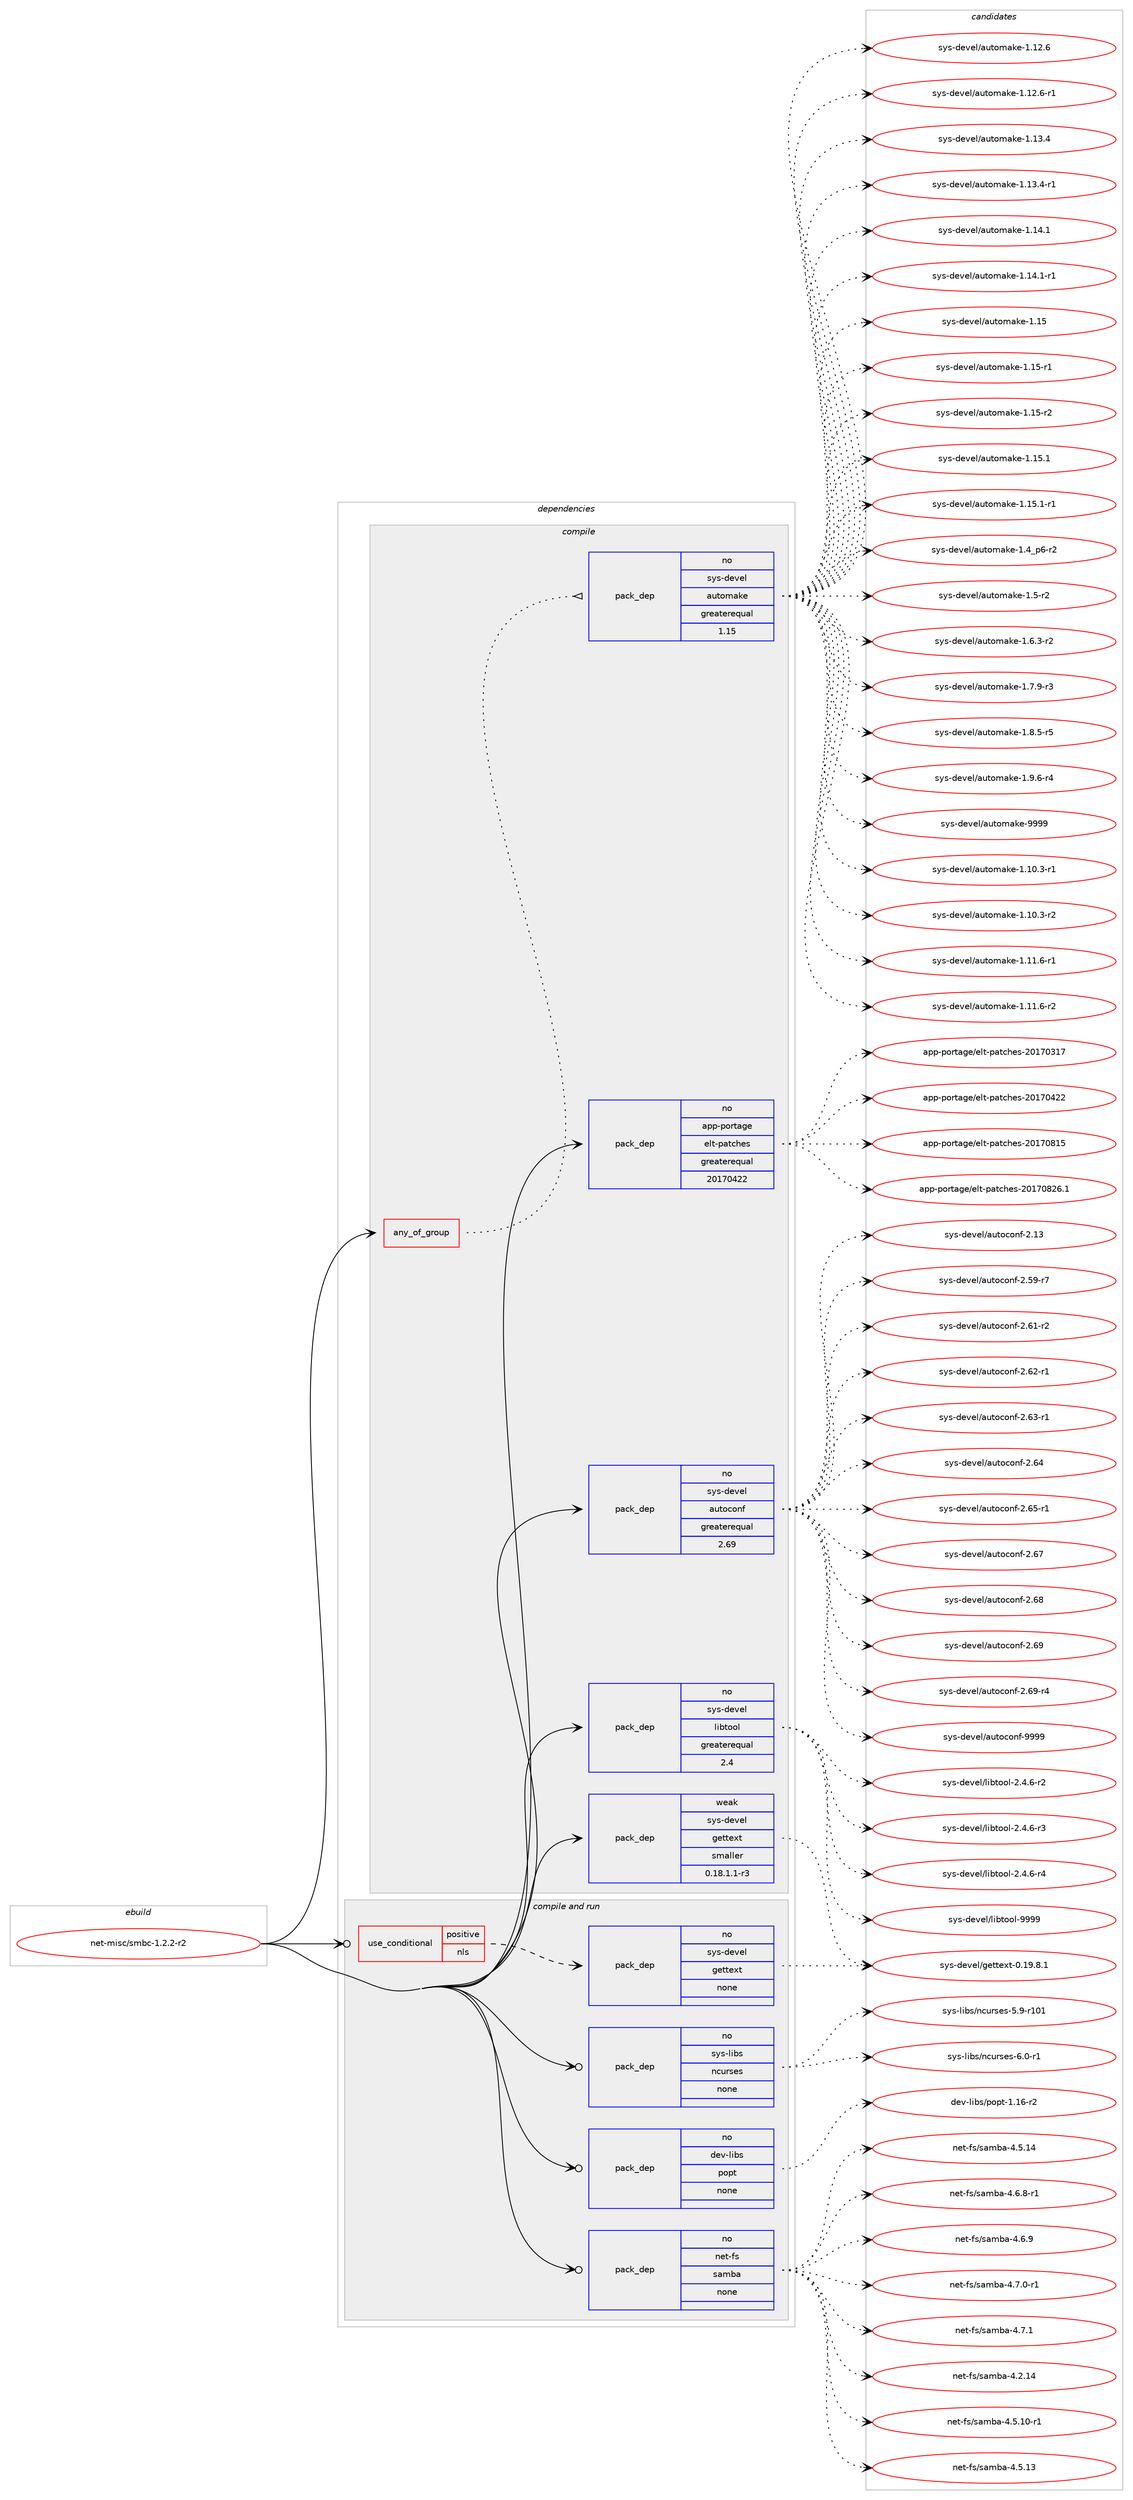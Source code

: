 digraph prolog {

# *************
# Graph options
# *************

newrank=true;
concentrate=true;
compound=true;
graph [rankdir=LR,fontname=Helvetica,fontsize=10,ranksep=1.5];#, ranksep=2.5, nodesep=0.2];
edge  [arrowhead=vee];
node  [fontname=Helvetica,fontsize=10];

# **********
# The ebuild
# **********

subgraph cluster_leftcol {
color=gray;
rank=same;
label=<<i>ebuild</i>>;
id [label="net-misc/smbc-1.2.2-r2", color=red, width=4, href="../net-misc/smbc-1.2.2-r2.svg"];
}

# ****************
# The dependencies
# ****************

subgraph cluster_midcol {
color=gray;
label=<<i>dependencies</i>>;
subgraph cluster_compile {
fillcolor="#eeeeee";
style=filled;
label=<<i>compile</i>>;
subgraph any7146 {
dependency430408 [label=<<TABLE BORDER="0" CELLBORDER="1" CELLSPACING="0" CELLPADDING="4"><TR><TD CELLPADDING="10">any_of_group</TD></TR></TABLE>>, shape=none, color=red];subgraph pack316562 {
dependency430409 [label=<<TABLE BORDER="0" CELLBORDER="1" CELLSPACING="0" CELLPADDING="4" WIDTH="220"><TR><TD ROWSPAN="6" CELLPADDING="30">pack_dep</TD></TR><TR><TD WIDTH="110">no</TD></TR><TR><TD>sys-devel</TD></TR><TR><TD>automake</TD></TR><TR><TD>greaterequal</TD></TR><TR><TD>1.15</TD></TR></TABLE>>, shape=none, color=blue];
}
dependency430408:e -> dependency430409:w [weight=20,style="dotted",arrowhead="oinv"];
}
id:e -> dependency430408:w [weight=20,style="solid",arrowhead="vee"];
subgraph pack316563 {
dependency430410 [label=<<TABLE BORDER="0" CELLBORDER="1" CELLSPACING="0" CELLPADDING="4" WIDTH="220"><TR><TD ROWSPAN="6" CELLPADDING="30">pack_dep</TD></TR><TR><TD WIDTH="110">no</TD></TR><TR><TD>app-portage</TD></TR><TR><TD>elt-patches</TD></TR><TR><TD>greaterequal</TD></TR><TR><TD>20170422</TD></TR></TABLE>>, shape=none, color=blue];
}
id:e -> dependency430410:w [weight=20,style="solid",arrowhead="vee"];
subgraph pack316564 {
dependency430411 [label=<<TABLE BORDER="0" CELLBORDER="1" CELLSPACING="0" CELLPADDING="4" WIDTH="220"><TR><TD ROWSPAN="6" CELLPADDING="30">pack_dep</TD></TR><TR><TD WIDTH="110">no</TD></TR><TR><TD>sys-devel</TD></TR><TR><TD>autoconf</TD></TR><TR><TD>greaterequal</TD></TR><TR><TD>2.69</TD></TR></TABLE>>, shape=none, color=blue];
}
id:e -> dependency430411:w [weight=20,style="solid",arrowhead="vee"];
subgraph pack316565 {
dependency430412 [label=<<TABLE BORDER="0" CELLBORDER="1" CELLSPACING="0" CELLPADDING="4" WIDTH="220"><TR><TD ROWSPAN="6" CELLPADDING="30">pack_dep</TD></TR><TR><TD WIDTH="110">no</TD></TR><TR><TD>sys-devel</TD></TR><TR><TD>libtool</TD></TR><TR><TD>greaterequal</TD></TR><TR><TD>2.4</TD></TR></TABLE>>, shape=none, color=blue];
}
id:e -> dependency430412:w [weight=20,style="solid",arrowhead="vee"];
subgraph pack316566 {
dependency430413 [label=<<TABLE BORDER="0" CELLBORDER="1" CELLSPACING="0" CELLPADDING="4" WIDTH="220"><TR><TD ROWSPAN="6" CELLPADDING="30">pack_dep</TD></TR><TR><TD WIDTH="110">weak</TD></TR><TR><TD>sys-devel</TD></TR><TR><TD>gettext</TD></TR><TR><TD>smaller</TD></TR><TR><TD>0.18.1.1-r3</TD></TR></TABLE>>, shape=none, color=blue];
}
id:e -> dependency430413:w [weight=20,style="solid",arrowhead="vee"];
}
subgraph cluster_compileandrun {
fillcolor="#eeeeee";
style=filled;
label=<<i>compile and run</i>>;
subgraph cond106469 {
dependency430414 [label=<<TABLE BORDER="0" CELLBORDER="1" CELLSPACING="0" CELLPADDING="4"><TR><TD ROWSPAN="3" CELLPADDING="10">use_conditional</TD></TR><TR><TD>positive</TD></TR><TR><TD>nls</TD></TR></TABLE>>, shape=none, color=red];
subgraph pack316567 {
dependency430415 [label=<<TABLE BORDER="0" CELLBORDER="1" CELLSPACING="0" CELLPADDING="4" WIDTH="220"><TR><TD ROWSPAN="6" CELLPADDING="30">pack_dep</TD></TR><TR><TD WIDTH="110">no</TD></TR><TR><TD>sys-devel</TD></TR><TR><TD>gettext</TD></TR><TR><TD>none</TD></TR><TR><TD></TD></TR></TABLE>>, shape=none, color=blue];
}
dependency430414:e -> dependency430415:w [weight=20,style="dashed",arrowhead="vee"];
}
id:e -> dependency430414:w [weight=20,style="solid",arrowhead="odotvee"];
subgraph pack316568 {
dependency430416 [label=<<TABLE BORDER="0" CELLBORDER="1" CELLSPACING="0" CELLPADDING="4" WIDTH="220"><TR><TD ROWSPAN="6" CELLPADDING="30">pack_dep</TD></TR><TR><TD WIDTH="110">no</TD></TR><TR><TD>dev-libs</TD></TR><TR><TD>popt</TD></TR><TR><TD>none</TD></TR><TR><TD></TD></TR></TABLE>>, shape=none, color=blue];
}
id:e -> dependency430416:w [weight=20,style="solid",arrowhead="odotvee"];
subgraph pack316569 {
dependency430417 [label=<<TABLE BORDER="0" CELLBORDER="1" CELLSPACING="0" CELLPADDING="4" WIDTH="220"><TR><TD ROWSPAN="6" CELLPADDING="30">pack_dep</TD></TR><TR><TD WIDTH="110">no</TD></TR><TR><TD>net-fs</TD></TR><TR><TD>samba</TD></TR><TR><TD>none</TD></TR><TR><TD></TD></TR></TABLE>>, shape=none, color=blue];
}
id:e -> dependency430417:w [weight=20,style="solid",arrowhead="odotvee"];
subgraph pack316570 {
dependency430418 [label=<<TABLE BORDER="0" CELLBORDER="1" CELLSPACING="0" CELLPADDING="4" WIDTH="220"><TR><TD ROWSPAN="6" CELLPADDING="30">pack_dep</TD></TR><TR><TD WIDTH="110">no</TD></TR><TR><TD>sys-libs</TD></TR><TR><TD>ncurses</TD></TR><TR><TD>none</TD></TR><TR><TD></TD></TR></TABLE>>, shape=none, color=blue];
}
id:e -> dependency430418:w [weight=20,style="solid",arrowhead="odotvee"];
}
subgraph cluster_run {
fillcolor="#eeeeee";
style=filled;
label=<<i>run</i>>;
}
}

# **************
# The candidates
# **************

subgraph cluster_choices {
rank=same;
color=gray;
label=<<i>candidates</i>>;

subgraph choice316562 {
color=black;
nodesep=1;
choice11512111545100101118101108479711711611110997107101454946494846514511449 [label="sys-devel/automake-1.10.3-r1", color=red, width=4,href="../sys-devel/automake-1.10.3-r1.svg"];
choice11512111545100101118101108479711711611110997107101454946494846514511450 [label="sys-devel/automake-1.10.3-r2", color=red, width=4,href="../sys-devel/automake-1.10.3-r2.svg"];
choice11512111545100101118101108479711711611110997107101454946494946544511449 [label="sys-devel/automake-1.11.6-r1", color=red, width=4,href="../sys-devel/automake-1.11.6-r1.svg"];
choice11512111545100101118101108479711711611110997107101454946494946544511450 [label="sys-devel/automake-1.11.6-r2", color=red, width=4,href="../sys-devel/automake-1.11.6-r2.svg"];
choice1151211154510010111810110847971171161111099710710145494649504654 [label="sys-devel/automake-1.12.6", color=red, width=4,href="../sys-devel/automake-1.12.6.svg"];
choice11512111545100101118101108479711711611110997107101454946495046544511449 [label="sys-devel/automake-1.12.6-r1", color=red, width=4,href="../sys-devel/automake-1.12.6-r1.svg"];
choice1151211154510010111810110847971171161111099710710145494649514652 [label="sys-devel/automake-1.13.4", color=red, width=4,href="../sys-devel/automake-1.13.4.svg"];
choice11512111545100101118101108479711711611110997107101454946495146524511449 [label="sys-devel/automake-1.13.4-r1", color=red, width=4,href="../sys-devel/automake-1.13.4-r1.svg"];
choice1151211154510010111810110847971171161111099710710145494649524649 [label="sys-devel/automake-1.14.1", color=red, width=4,href="../sys-devel/automake-1.14.1.svg"];
choice11512111545100101118101108479711711611110997107101454946495246494511449 [label="sys-devel/automake-1.14.1-r1", color=red, width=4,href="../sys-devel/automake-1.14.1-r1.svg"];
choice115121115451001011181011084797117116111109971071014549464953 [label="sys-devel/automake-1.15", color=red, width=4,href="../sys-devel/automake-1.15.svg"];
choice1151211154510010111810110847971171161111099710710145494649534511449 [label="sys-devel/automake-1.15-r1", color=red, width=4,href="../sys-devel/automake-1.15-r1.svg"];
choice1151211154510010111810110847971171161111099710710145494649534511450 [label="sys-devel/automake-1.15-r2", color=red, width=4,href="../sys-devel/automake-1.15-r2.svg"];
choice1151211154510010111810110847971171161111099710710145494649534649 [label="sys-devel/automake-1.15.1", color=red, width=4,href="../sys-devel/automake-1.15.1.svg"];
choice11512111545100101118101108479711711611110997107101454946495346494511449 [label="sys-devel/automake-1.15.1-r1", color=red, width=4,href="../sys-devel/automake-1.15.1-r1.svg"];
choice115121115451001011181011084797117116111109971071014549465295112544511450 [label="sys-devel/automake-1.4_p6-r2", color=red, width=4,href="../sys-devel/automake-1.4_p6-r2.svg"];
choice11512111545100101118101108479711711611110997107101454946534511450 [label="sys-devel/automake-1.5-r2", color=red, width=4,href="../sys-devel/automake-1.5-r2.svg"];
choice115121115451001011181011084797117116111109971071014549465446514511450 [label="sys-devel/automake-1.6.3-r2", color=red, width=4,href="../sys-devel/automake-1.6.3-r2.svg"];
choice115121115451001011181011084797117116111109971071014549465546574511451 [label="sys-devel/automake-1.7.9-r3", color=red, width=4,href="../sys-devel/automake-1.7.9-r3.svg"];
choice115121115451001011181011084797117116111109971071014549465646534511453 [label="sys-devel/automake-1.8.5-r5", color=red, width=4,href="../sys-devel/automake-1.8.5-r5.svg"];
choice115121115451001011181011084797117116111109971071014549465746544511452 [label="sys-devel/automake-1.9.6-r4", color=red, width=4,href="../sys-devel/automake-1.9.6-r4.svg"];
choice115121115451001011181011084797117116111109971071014557575757 [label="sys-devel/automake-9999", color=red, width=4,href="../sys-devel/automake-9999.svg"];
dependency430409:e -> choice11512111545100101118101108479711711611110997107101454946494846514511449:w [style=dotted,weight="100"];
dependency430409:e -> choice11512111545100101118101108479711711611110997107101454946494846514511450:w [style=dotted,weight="100"];
dependency430409:e -> choice11512111545100101118101108479711711611110997107101454946494946544511449:w [style=dotted,weight="100"];
dependency430409:e -> choice11512111545100101118101108479711711611110997107101454946494946544511450:w [style=dotted,weight="100"];
dependency430409:e -> choice1151211154510010111810110847971171161111099710710145494649504654:w [style=dotted,weight="100"];
dependency430409:e -> choice11512111545100101118101108479711711611110997107101454946495046544511449:w [style=dotted,weight="100"];
dependency430409:e -> choice1151211154510010111810110847971171161111099710710145494649514652:w [style=dotted,weight="100"];
dependency430409:e -> choice11512111545100101118101108479711711611110997107101454946495146524511449:w [style=dotted,weight="100"];
dependency430409:e -> choice1151211154510010111810110847971171161111099710710145494649524649:w [style=dotted,weight="100"];
dependency430409:e -> choice11512111545100101118101108479711711611110997107101454946495246494511449:w [style=dotted,weight="100"];
dependency430409:e -> choice115121115451001011181011084797117116111109971071014549464953:w [style=dotted,weight="100"];
dependency430409:e -> choice1151211154510010111810110847971171161111099710710145494649534511449:w [style=dotted,weight="100"];
dependency430409:e -> choice1151211154510010111810110847971171161111099710710145494649534511450:w [style=dotted,weight="100"];
dependency430409:e -> choice1151211154510010111810110847971171161111099710710145494649534649:w [style=dotted,weight="100"];
dependency430409:e -> choice11512111545100101118101108479711711611110997107101454946495346494511449:w [style=dotted,weight="100"];
dependency430409:e -> choice115121115451001011181011084797117116111109971071014549465295112544511450:w [style=dotted,weight="100"];
dependency430409:e -> choice11512111545100101118101108479711711611110997107101454946534511450:w [style=dotted,weight="100"];
dependency430409:e -> choice115121115451001011181011084797117116111109971071014549465446514511450:w [style=dotted,weight="100"];
dependency430409:e -> choice115121115451001011181011084797117116111109971071014549465546574511451:w [style=dotted,weight="100"];
dependency430409:e -> choice115121115451001011181011084797117116111109971071014549465646534511453:w [style=dotted,weight="100"];
dependency430409:e -> choice115121115451001011181011084797117116111109971071014549465746544511452:w [style=dotted,weight="100"];
dependency430409:e -> choice115121115451001011181011084797117116111109971071014557575757:w [style=dotted,weight="100"];
}
subgraph choice316563 {
color=black;
nodesep=1;
choice97112112451121111141169710310147101108116451129711699104101115455048495548514955 [label="app-portage/elt-patches-20170317", color=red, width=4,href="../app-portage/elt-patches-20170317.svg"];
choice97112112451121111141169710310147101108116451129711699104101115455048495548525050 [label="app-portage/elt-patches-20170422", color=red, width=4,href="../app-portage/elt-patches-20170422.svg"];
choice97112112451121111141169710310147101108116451129711699104101115455048495548564953 [label="app-portage/elt-patches-20170815", color=red, width=4,href="../app-portage/elt-patches-20170815.svg"];
choice971121124511211111411697103101471011081164511297116991041011154550484955485650544649 [label="app-portage/elt-patches-20170826.1", color=red, width=4,href="../app-portage/elt-patches-20170826.1.svg"];
dependency430410:e -> choice97112112451121111141169710310147101108116451129711699104101115455048495548514955:w [style=dotted,weight="100"];
dependency430410:e -> choice97112112451121111141169710310147101108116451129711699104101115455048495548525050:w [style=dotted,weight="100"];
dependency430410:e -> choice97112112451121111141169710310147101108116451129711699104101115455048495548564953:w [style=dotted,weight="100"];
dependency430410:e -> choice971121124511211111411697103101471011081164511297116991041011154550484955485650544649:w [style=dotted,weight="100"];
}
subgraph choice316564 {
color=black;
nodesep=1;
choice115121115451001011181011084797117116111991111101024550464951 [label="sys-devel/autoconf-2.13", color=red, width=4,href="../sys-devel/autoconf-2.13.svg"];
choice1151211154510010111810110847971171161119911111010245504653574511455 [label="sys-devel/autoconf-2.59-r7", color=red, width=4,href="../sys-devel/autoconf-2.59-r7.svg"];
choice1151211154510010111810110847971171161119911111010245504654494511450 [label="sys-devel/autoconf-2.61-r2", color=red, width=4,href="../sys-devel/autoconf-2.61-r2.svg"];
choice1151211154510010111810110847971171161119911111010245504654504511449 [label="sys-devel/autoconf-2.62-r1", color=red, width=4,href="../sys-devel/autoconf-2.62-r1.svg"];
choice1151211154510010111810110847971171161119911111010245504654514511449 [label="sys-devel/autoconf-2.63-r1", color=red, width=4,href="../sys-devel/autoconf-2.63-r1.svg"];
choice115121115451001011181011084797117116111991111101024550465452 [label="sys-devel/autoconf-2.64", color=red, width=4,href="../sys-devel/autoconf-2.64.svg"];
choice1151211154510010111810110847971171161119911111010245504654534511449 [label="sys-devel/autoconf-2.65-r1", color=red, width=4,href="../sys-devel/autoconf-2.65-r1.svg"];
choice115121115451001011181011084797117116111991111101024550465455 [label="sys-devel/autoconf-2.67", color=red, width=4,href="../sys-devel/autoconf-2.67.svg"];
choice115121115451001011181011084797117116111991111101024550465456 [label="sys-devel/autoconf-2.68", color=red, width=4,href="../sys-devel/autoconf-2.68.svg"];
choice115121115451001011181011084797117116111991111101024550465457 [label="sys-devel/autoconf-2.69", color=red, width=4,href="../sys-devel/autoconf-2.69.svg"];
choice1151211154510010111810110847971171161119911111010245504654574511452 [label="sys-devel/autoconf-2.69-r4", color=red, width=4,href="../sys-devel/autoconf-2.69-r4.svg"];
choice115121115451001011181011084797117116111991111101024557575757 [label="sys-devel/autoconf-9999", color=red, width=4,href="../sys-devel/autoconf-9999.svg"];
dependency430411:e -> choice115121115451001011181011084797117116111991111101024550464951:w [style=dotted,weight="100"];
dependency430411:e -> choice1151211154510010111810110847971171161119911111010245504653574511455:w [style=dotted,weight="100"];
dependency430411:e -> choice1151211154510010111810110847971171161119911111010245504654494511450:w [style=dotted,weight="100"];
dependency430411:e -> choice1151211154510010111810110847971171161119911111010245504654504511449:w [style=dotted,weight="100"];
dependency430411:e -> choice1151211154510010111810110847971171161119911111010245504654514511449:w [style=dotted,weight="100"];
dependency430411:e -> choice115121115451001011181011084797117116111991111101024550465452:w [style=dotted,weight="100"];
dependency430411:e -> choice1151211154510010111810110847971171161119911111010245504654534511449:w [style=dotted,weight="100"];
dependency430411:e -> choice115121115451001011181011084797117116111991111101024550465455:w [style=dotted,weight="100"];
dependency430411:e -> choice115121115451001011181011084797117116111991111101024550465456:w [style=dotted,weight="100"];
dependency430411:e -> choice115121115451001011181011084797117116111991111101024550465457:w [style=dotted,weight="100"];
dependency430411:e -> choice1151211154510010111810110847971171161119911111010245504654574511452:w [style=dotted,weight="100"];
dependency430411:e -> choice115121115451001011181011084797117116111991111101024557575757:w [style=dotted,weight="100"];
}
subgraph choice316565 {
color=black;
nodesep=1;
choice1151211154510010111810110847108105981161111111084550465246544511450 [label="sys-devel/libtool-2.4.6-r2", color=red, width=4,href="../sys-devel/libtool-2.4.6-r2.svg"];
choice1151211154510010111810110847108105981161111111084550465246544511451 [label="sys-devel/libtool-2.4.6-r3", color=red, width=4,href="../sys-devel/libtool-2.4.6-r3.svg"];
choice1151211154510010111810110847108105981161111111084550465246544511452 [label="sys-devel/libtool-2.4.6-r4", color=red, width=4,href="../sys-devel/libtool-2.4.6-r4.svg"];
choice1151211154510010111810110847108105981161111111084557575757 [label="sys-devel/libtool-9999", color=red, width=4,href="../sys-devel/libtool-9999.svg"];
dependency430412:e -> choice1151211154510010111810110847108105981161111111084550465246544511450:w [style=dotted,weight="100"];
dependency430412:e -> choice1151211154510010111810110847108105981161111111084550465246544511451:w [style=dotted,weight="100"];
dependency430412:e -> choice1151211154510010111810110847108105981161111111084550465246544511452:w [style=dotted,weight="100"];
dependency430412:e -> choice1151211154510010111810110847108105981161111111084557575757:w [style=dotted,weight="100"];
}
subgraph choice316566 {
color=black;
nodesep=1;
choice1151211154510010111810110847103101116116101120116454846495746564649 [label="sys-devel/gettext-0.19.8.1", color=red, width=4,href="../sys-devel/gettext-0.19.8.1.svg"];
dependency430413:e -> choice1151211154510010111810110847103101116116101120116454846495746564649:w [style=dotted,weight="100"];
}
subgraph choice316567 {
color=black;
nodesep=1;
choice1151211154510010111810110847103101116116101120116454846495746564649 [label="sys-devel/gettext-0.19.8.1", color=red, width=4,href="../sys-devel/gettext-0.19.8.1.svg"];
dependency430415:e -> choice1151211154510010111810110847103101116116101120116454846495746564649:w [style=dotted,weight="100"];
}
subgraph choice316568 {
color=black;
nodesep=1;
choice10010111845108105981154711211111211645494649544511450 [label="dev-libs/popt-1.16-r2", color=red, width=4,href="../dev-libs/popt-1.16-r2.svg"];
dependency430416:e -> choice10010111845108105981154711211111211645494649544511450:w [style=dotted,weight="100"];
}
subgraph choice316569 {
color=black;
nodesep=1;
choice110101116451021154711597109989745524650464952 [label="net-fs/samba-4.2.14", color=red, width=4,href="../net-fs/samba-4.2.14.svg"];
choice1101011164510211547115971099897455246534649484511449 [label="net-fs/samba-4.5.10-r1", color=red, width=4,href="../net-fs/samba-4.5.10-r1.svg"];
choice110101116451021154711597109989745524653464951 [label="net-fs/samba-4.5.13", color=red, width=4,href="../net-fs/samba-4.5.13.svg"];
choice110101116451021154711597109989745524653464952 [label="net-fs/samba-4.5.14", color=red, width=4,href="../net-fs/samba-4.5.14.svg"];
choice11010111645102115471159710998974552465446564511449 [label="net-fs/samba-4.6.8-r1", color=red, width=4,href="../net-fs/samba-4.6.8-r1.svg"];
choice1101011164510211547115971099897455246544657 [label="net-fs/samba-4.6.9", color=red, width=4,href="../net-fs/samba-4.6.9.svg"];
choice11010111645102115471159710998974552465546484511449 [label="net-fs/samba-4.7.0-r1", color=red, width=4,href="../net-fs/samba-4.7.0-r1.svg"];
choice1101011164510211547115971099897455246554649 [label="net-fs/samba-4.7.1", color=red, width=4,href="../net-fs/samba-4.7.1.svg"];
dependency430417:e -> choice110101116451021154711597109989745524650464952:w [style=dotted,weight="100"];
dependency430417:e -> choice1101011164510211547115971099897455246534649484511449:w [style=dotted,weight="100"];
dependency430417:e -> choice110101116451021154711597109989745524653464951:w [style=dotted,weight="100"];
dependency430417:e -> choice110101116451021154711597109989745524653464952:w [style=dotted,weight="100"];
dependency430417:e -> choice11010111645102115471159710998974552465446564511449:w [style=dotted,weight="100"];
dependency430417:e -> choice1101011164510211547115971099897455246544657:w [style=dotted,weight="100"];
dependency430417:e -> choice11010111645102115471159710998974552465546484511449:w [style=dotted,weight="100"];
dependency430417:e -> choice1101011164510211547115971099897455246554649:w [style=dotted,weight="100"];
}
subgraph choice316570 {
color=black;
nodesep=1;
choice115121115451081059811547110991171141151011154553465745114494849 [label="sys-libs/ncurses-5.9-r101", color=red, width=4,href="../sys-libs/ncurses-5.9-r101.svg"];
choice11512111545108105981154711099117114115101115455446484511449 [label="sys-libs/ncurses-6.0-r1", color=red, width=4,href="../sys-libs/ncurses-6.0-r1.svg"];
dependency430418:e -> choice115121115451081059811547110991171141151011154553465745114494849:w [style=dotted,weight="100"];
dependency430418:e -> choice11512111545108105981154711099117114115101115455446484511449:w [style=dotted,weight="100"];
}
}

}
